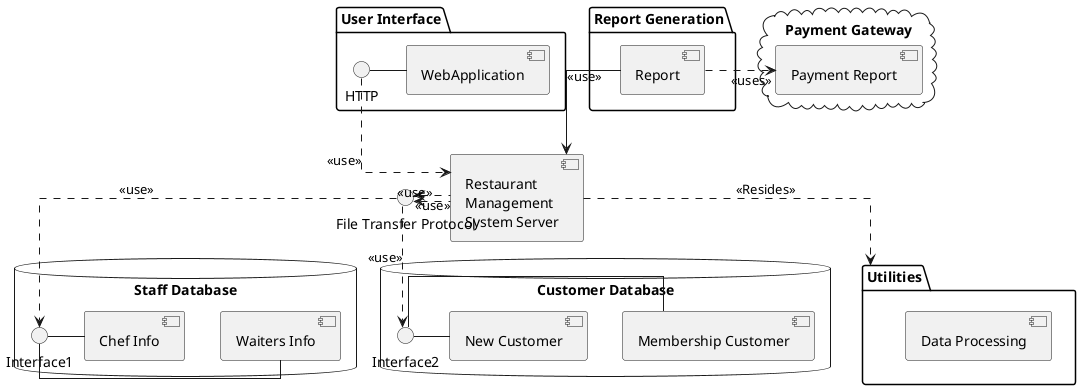 @startuml

skinparam Linetype ortho


[Restaurant\nManagement \nSystem Server] 

database "Staff Database" {
  Interface1 - [Waiters Info]
  Interface1 - [Chef Info]
}

database "Customer Database" {
  Interface2 - [Membership Customer]
  Interface2 - [New Customer]
}

package "Utilities"{
    Component "Data Processing"
}

Interface "File Transfer Protocol" as FP

package "User Interface" {
    HTTP - [WebApplication]
}

package "Report Generation" {
    [Report]
}

cloud "Payment Gateway"{
    Component "Payment Report" as PR
}

[Restaurant\nManagement \nSystem Server] --left..> FP : <<use>>
[Restaurant\nManagement \nSystem Server] --left..> FP : <<use>>
[Restaurant\nManagement \nSystem Server] ..> Utilities : <<Resides>>
FP ..> Interface1 : <<use>>
FP ..> Interface2 : <<use>> 
HTTP ..> [Restaurant\nManagement \nSystem Server] : <<use>>
Report -->  [Restaurant\nManagement \nSystem Server] : <<use>>
Report  .right.> PR : <<uses>>

@enduml